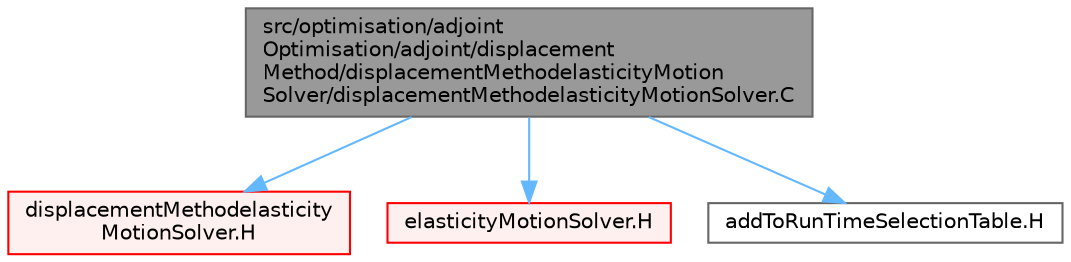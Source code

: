 digraph "src/optimisation/adjointOptimisation/adjoint/displacementMethod/displacementMethodelasticityMotionSolver/displacementMethodelasticityMotionSolver.C"
{
 // LATEX_PDF_SIZE
  bgcolor="transparent";
  edge [fontname=Helvetica,fontsize=10,labelfontname=Helvetica,labelfontsize=10];
  node [fontname=Helvetica,fontsize=10,shape=box,height=0.2,width=0.4];
  Node1 [id="Node000001",label="src/optimisation/adjoint\lOptimisation/adjoint/displacement\lMethod/displacementMethodelasticityMotion\lSolver/displacementMethodelasticityMotionSolver.C",height=0.2,width=0.4,color="gray40", fillcolor="grey60", style="filled", fontcolor="black",tooltip=" "];
  Node1 -> Node2 [id="edge1_Node000001_Node000002",color="steelblue1",style="solid",tooltip=" "];
  Node2 [id="Node000002",label="displacementMethodelasticity\lMotionSolver.H",height=0.2,width=0.4,color="red", fillcolor="#FFF0F0", style="filled",URL="$displacementMethodelasticityMotionSolver_8H.html",tooltip=" "];
  Node1 -> Node466 [id="edge2_Node000001_Node000466",color="steelblue1",style="solid",tooltip=" "];
  Node466 [id="Node000466",label="elasticityMotionSolver.H",height=0.2,width=0.4,color="red", fillcolor="#FFF0F0", style="filled",URL="$elasticityMotionSolver_8H.html",tooltip=" "];
  Node1 -> Node427 [id="edge3_Node000001_Node000427",color="steelblue1",style="solid",tooltip=" "];
  Node427 [id="Node000427",label="addToRunTimeSelectionTable.H",height=0.2,width=0.4,color="grey40", fillcolor="white", style="filled",URL="$addToRunTimeSelectionTable_8H.html",tooltip="Macros for easy insertion into run-time selection tables."];
}
